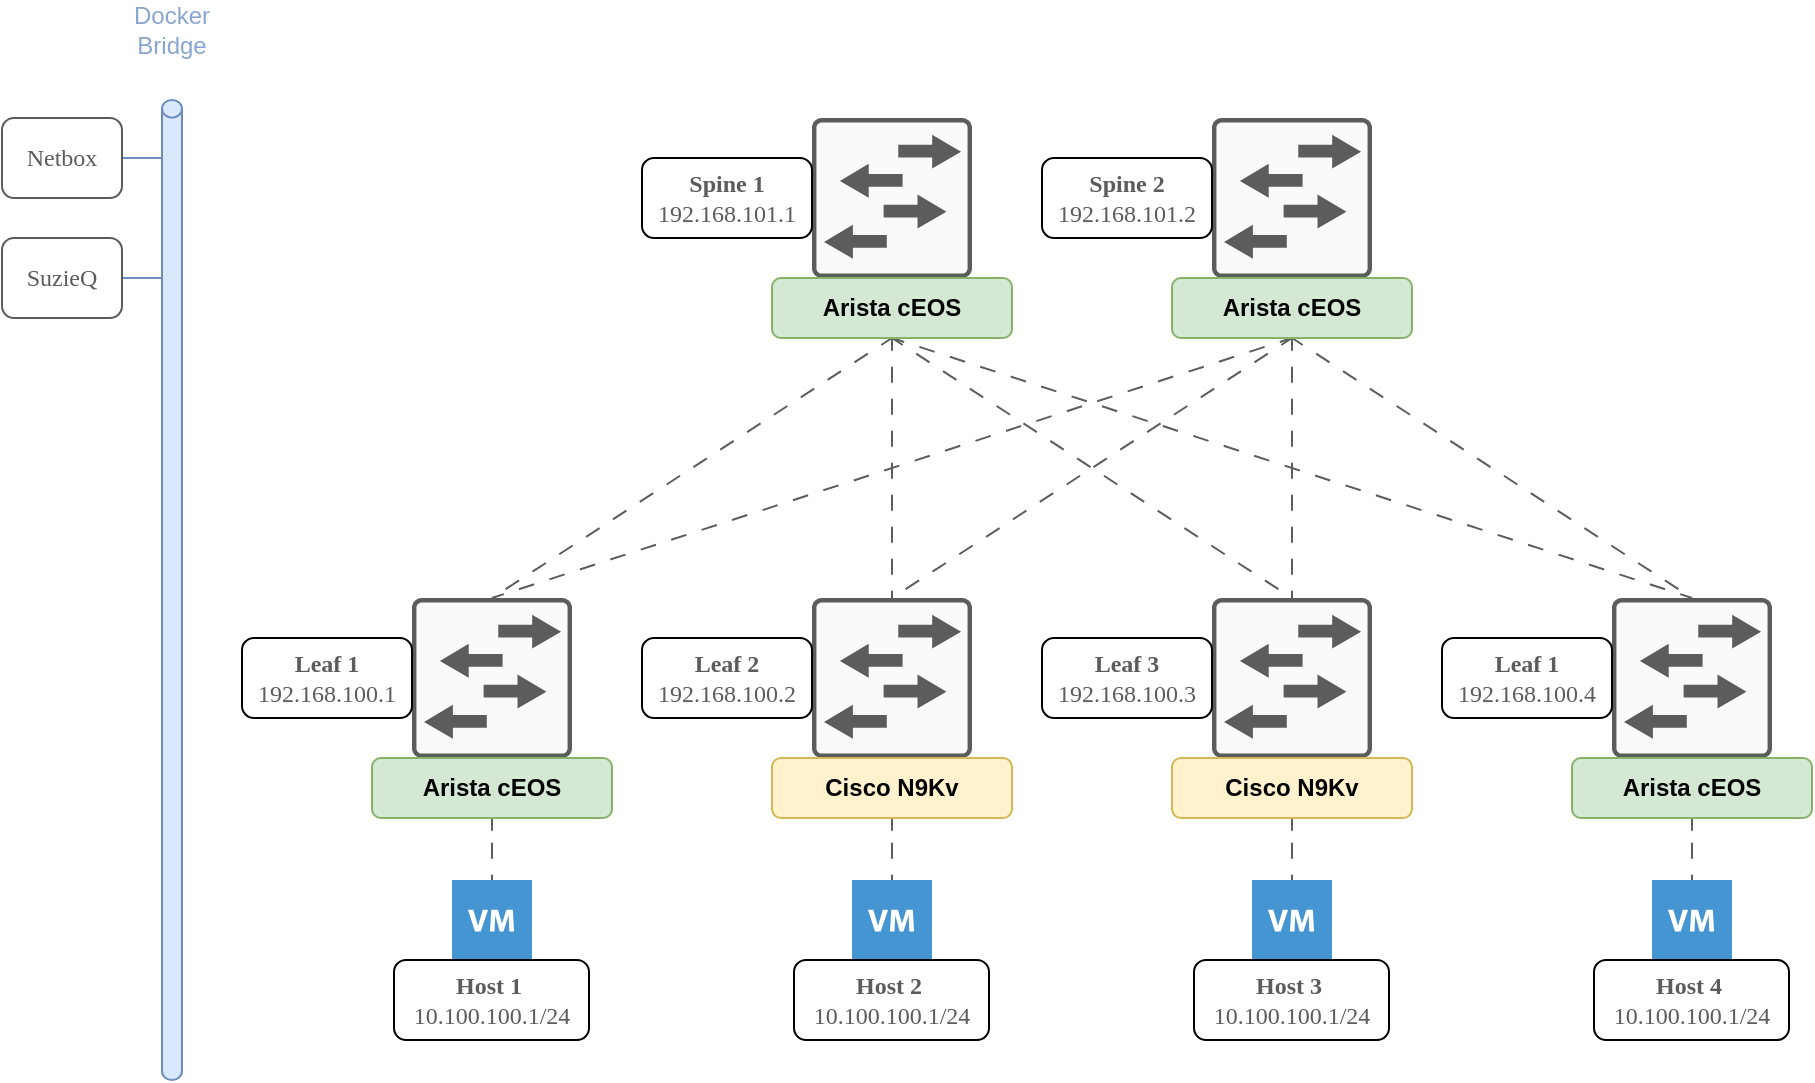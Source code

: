 <mxfile version="21.6.8" type="device">
  <diagram name="Page-1" id="O6sBWOfz2bUCuo58S4gg">
    <mxGraphModel dx="2954" dy="1267" grid="1" gridSize="10" guides="1" tooltips="1" connect="1" arrows="1" fold="1" page="1" pageScale="1" pageWidth="1169" pageHeight="827" math="0" shadow="0">
      <root>
        <mxCell id="0" />
        <mxCell id="1" parent="0" />
        <mxCell id="aTlmoTqcXMnjitFqs7Kw-1" value="" style="sketch=0;points=[[0.015,0.015,0],[0.985,0.015,0],[0.985,0.985,0],[0.015,0.985,0],[0.25,0,0],[0.5,0,0],[0.75,0,0],[1,0.25,0],[1,0.5,0],[1,0.75,0],[0.75,1,0],[0.5,1,0],[0.25,1,0],[0,0.75,0],[0,0.5,0],[0,0.25,0]];verticalLabelPosition=bottom;html=1;verticalAlign=top;aspect=fixed;align=center;pointerEvents=1;shape=mxgraph.cisco19.rect;prIcon=l2_switch;fillColor=#FAFAFA;strokeColor=#5c5c5c;" parent="1" vertex="1">
          <mxGeometry x="445" y="239" width="80" height="80" as="geometry" />
        </mxCell>
        <mxCell id="aTlmoTqcXMnjitFqs7Kw-3" value="" style="sketch=0;points=[[0.015,0.015,0],[0.985,0.015,0],[0.985,0.985,0],[0.015,0.985,0],[0.25,0,0],[0.5,0,0],[0.75,0,0],[1,0.25,0],[1,0.5,0],[1,0.75,0],[0.75,1,0],[0.5,1,0],[0.25,1,0],[0,0.75,0],[0,0.5,0],[0,0.25,0]];verticalLabelPosition=bottom;html=1;verticalAlign=top;aspect=fixed;align=center;pointerEvents=1;shape=mxgraph.cisco19.rect;prIcon=l2_switch;fillColor=#FAFAFA;strokeColor=#5c5c5c;" parent="1" vertex="1">
          <mxGeometry x="645" y="239" width="80" height="80" as="geometry" />
        </mxCell>
        <mxCell id="aTlmoTqcXMnjitFqs7Kw-4" value="" style="sketch=0;points=[[0.015,0.015,0],[0.985,0.015,0],[0.985,0.985,0],[0.015,0.985,0],[0.25,0,0],[0.5,0,0],[0.75,0,0],[1,0.25,0],[1,0.5,0],[1,0.75,0],[0.75,1,0],[0.5,1,0],[0.25,1,0],[0,0.75,0],[0,0.5,0],[0,0.25,0]];verticalLabelPosition=bottom;html=1;verticalAlign=top;aspect=fixed;align=center;pointerEvents=1;shape=mxgraph.cisco19.rect;prIcon=l2_switch;fillColor=#FAFAFA;strokeColor=#5c5c5c;comic=0;" parent="1" vertex="1">
          <mxGeometry x="645" y="479" width="80" height="80" as="geometry" />
        </mxCell>
        <mxCell id="aTlmoTqcXMnjitFqs7Kw-5" value="" style="sketch=0;points=[[0.015,0.015,0],[0.985,0.015,0],[0.985,0.985,0],[0.015,0.985,0],[0.25,0,0],[0.5,0,0],[0.75,0,0],[1,0.25,0],[1,0.5,0],[1,0.75,0],[0.75,1,0],[0.5,1,0],[0.25,1,0],[0,0.75,0],[0,0.5,0],[0,0.25,0]];verticalLabelPosition=bottom;html=1;verticalAlign=top;aspect=fixed;align=center;pointerEvents=1;shape=mxgraph.cisco19.rect;prIcon=l2_switch;fillColor=#FAFAFA;strokeColor=#5c5c5c;" parent="1" vertex="1">
          <mxGeometry x="845" y="479" width="80" height="80" as="geometry" />
        </mxCell>
        <mxCell id="aTlmoTqcXMnjitFqs7Kw-6" value="" style="sketch=0;points=[[0.015,0.015,0],[0.985,0.015,0],[0.985,0.985,0],[0.015,0.985,0],[0.25,0,0],[0.5,0,0],[0.75,0,0],[1,0.25,0],[1,0.5,0],[1,0.75,0],[0.75,1,0],[0.5,1,0],[0.25,1,0],[0,0.75,0],[0,0.5,0],[0,0.25,0]];verticalLabelPosition=bottom;html=1;verticalAlign=top;aspect=fixed;align=center;pointerEvents=1;shape=mxgraph.cisco19.rect;prIcon=l2_switch;fillColor=#FAFAFA;strokeColor=#5c5c5c;" parent="1" vertex="1">
          <mxGeometry x="445" y="479" width="80" height="80" as="geometry" />
        </mxCell>
        <mxCell id="aTlmoTqcXMnjitFqs7Kw-7" value="" style="sketch=0;points=[[0.015,0.015,0],[0.985,0.015,0],[0.985,0.985,0],[0.015,0.985,0],[0.25,0,0],[0.5,0,0],[0.75,0,0],[1,0.25,0],[1,0.5,0],[1,0.75,0],[0.75,1,0],[0.5,1,0],[0.25,1,0],[0,0.75,0],[0,0.5,0],[0,0.25,0]];verticalLabelPosition=bottom;html=1;verticalAlign=top;aspect=fixed;align=center;pointerEvents=1;shape=mxgraph.cisco19.rect;prIcon=l2_switch;fillColor=#FAFAFA;strokeColor=#5c5c5c;" parent="1" vertex="1">
          <mxGeometry x="245" y="479" width="80" height="80" as="geometry" />
        </mxCell>
        <mxCell id="aTlmoTqcXMnjitFqs7Kw-42" style="edgeStyle=orthogonalEdgeStyle;rounded=0;orthogonalLoop=1;jettySize=auto;html=1;exitX=0.5;exitY=1;exitDx=0;exitDy=0;endArrow=none;endFill=0;strokeColor=#5c5c5c;flowAnimation=1;" parent="1" source="aTlmoTqcXMnjitFqs7Kw-8" target="aTlmoTqcXMnjitFqs7Kw-27" edge="1">
          <mxGeometry relative="1" as="geometry" />
        </mxCell>
        <mxCell id="aTlmoTqcXMnjitFqs7Kw-8" value="&lt;b style=&quot;&quot;&gt;Arista cEOS&lt;/b&gt;" style="rounded=1;whiteSpace=wrap;html=1;fillColor=#d5e8d4;strokeColor=#82b366;" parent="1" vertex="1">
          <mxGeometry x="225" y="559" width="120" height="30" as="geometry" />
        </mxCell>
        <mxCell id="aTlmoTqcXMnjitFqs7Kw-23" style="rounded=0;orthogonalLoop=1;jettySize=auto;html=1;exitX=0.5;exitY=1;exitDx=0;exitDy=0;entryX=0.5;entryY=0;entryDx=0;entryDy=0;entryPerimeter=0;endArrow=none;endFill=0;strokeColor=#5c5c5c;flowAnimation=1;" parent="1" source="aTlmoTqcXMnjitFqs7Kw-9" target="aTlmoTqcXMnjitFqs7Kw-7" edge="1">
          <mxGeometry relative="1" as="geometry" />
        </mxCell>
        <mxCell id="aTlmoTqcXMnjitFqs7Kw-24" style="rounded=0;orthogonalLoop=1;jettySize=auto;html=1;exitX=0.5;exitY=1;exitDx=0;exitDy=0;entryX=0.5;entryY=0;entryDx=0;entryDy=0;entryPerimeter=0;endArrow=none;endFill=0;strokeColor=#5c5c5c;flowAnimation=1;" parent="1" source="aTlmoTqcXMnjitFqs7Kw-9" target="aTlmoTqcXMnjitFqs7Kw-6" edge="1">
          <mxGeometry relative="1" as="geometry" />
        </mxCell>
        <mxCell id="aTlmoTqcXMnjitFqs7Kw-25" style="rounded=0;orthogonalLoop=1;jettySize=auto;html=1;exitX=0.5;exitY=1;exitDx=0;exitDy=0;entryX=0.5;entryY=0;entryDx=0;entryDy=0;entryPerimeter=0;endArrow=none;endFill=0;strokeColor=#5c5c5c;flowAnimation=1;" parent="1" source="aTlmoTqcXMnjitFqs7Kw-9" target="aTlmoTqcXMnjitFqs7Kw-4" edge="1">
          <mxGeometry relative="1" as="geometry" />
        </mxCell>
        <mxCell id="aTlmoTqcXMnjitFqs7Kw-26" style="rounded=0;orthogonalLoop=1;jettySize=auto;html=1;exitX=0.5;exitY=1;exitDx=0;exitDy=0;entryX=0.5;entryY=0;entryDx=0;entryDy=0;entryPerimeter=0;endArrow=none;endFill=0;strokeColor=#5c5c5c;flowAnimation=1;" parent="1" source="aTlmoTqcXMnjitFqs7Kw-9" target="aTlmoTqcXMnjitFqs7Kw-5" edge="1">
          <mxGeometry relative="1" as="geometry" />
        </mxCell>
        <mxCell id="aTlmoTqcXMnjitFqs7Kw-9" value="&lt;b style=&quot;&quot;&gt;Arista cEOS&lt;/b&gt;" style="rounded=1;whiteSpace=wrap;html=1;fillColor=#d5e8d4;strokeColor=#82b366;" parent="1" vertex="1">
          <mxGeometry x="625" y="319" width="120" height="30" as="geometry" />
        </mxCell>
        <mxCell id="aTlmoTqcXMnjitFqs7Kw-39" style="edgeStyle=orthogonalEdgeStyle;rounded=0;orthogonalLoop=1;jettySize=auto;html=1;exitX=0.5;exitY=1;exitDx=0;exitDy=0;endArrow=none;endFill=0;strokeColor=#5c5c5c;flowAnimation=1;" parent="1" source="aTlmoTqcXMnjitFqs7Kw-10" target="aTlmoTqcXMnjitFqs7Kw-38" edge="1">
          <mxGeometry relative="1" as="geometry" />
        </mxCell>
        <mxCell id="aTlmoTqcXMnjitFqs7Kw-10" value="&lt;b style=&quot;&quot;&gt;Arista cEOS&lt;/b&gt;" style="rounded=1;whiteSpace=wrap;html=1;fillColor=#d5e8d4;strokeColor=#82b366;" parent="1" vertex="1">
          <mxGeometry x="825" y="559" width="120" height="30" as="geometry" />
        </mxCell>
        <mxCell id="aTlmoTqcXMnjitFqs7Kw-40" style="edgeStyle=orthogonalEdgeStyle;rounded=0;orthogonalLoop=1;jettySize=auto;html=1;exitX=0.5;exitY=1;exitDx=0;exitDy=0;endArrow=none;endFill=0;strokeColor=#5c5c5c;flowAnimation=1;" parent="1" source="aTlmoTqcXMnjitFqs7Kw-11" target="aTlmoTqcXMnjitFqs7Kw-37" edge="1">
          <mxGeometry relative="1" as="geometry" />
        </mxCell>
        <mxCell id="aTlmoTqcXMnjitFqs7Kw-11" value="&lt;b style=&quot;&quot;&gt;Cisco N9Kv&lt;/b&gt;" style="rounded=1;whiteSpace=wrap;html=1;fillColor=#fff2cc;strokeColor=#d6b656;" parent="1" vertex="1">
          <mxGeometry x="625" y="559" width="120" height="30" as="geometry" />
        </mxCell>
        <mxCell id="aTlmoTqcXMnjitFqs7Kw-41" style="edgeStyle=orthogonalEdgeStyle;rounded=0;orthogonalLoop=1;jettySize=auto;html=1;exitX=0.5;exitY=1;exitDx=0;exitDy=0;endArrow=none;endFill=0;strokeColor=#5c5c5c;flowAnimation=1;" parent="1" source="aTlmoTqcXMnjitFqs7Kw-12" target="aTlmoTqcXMnjitFqs7Kw-36" edge="1">
          <mxGeometry relative="1" as="geometry" />
        </mxCell>
        <mxCell id="aTlmoTqcXMnjitFqs7Kw-12" value="&lt;b style=&quot;&quot;&gt;Cisco N9Kv&lt;/b&gt;" style="rounded=1;whiteSpace=wrap;html=1;fillColor=#fff2cc;strokeColor=#d6b656;" parent="1" vertex="1">
          <mxGeometry x="425" y="559" width="120" height="30" as="geometry" />
        </mxCell>
        <mxCell id="aTlmoTqcXMnjitFqs7Kw-19" style="rounded=0;orthogonalLoop=1;jettySize=auto;html=1;exitX=0.5;exitY=1;exitDx=0;exitDy=0;entryX=0.5;entryY=0;entryDx=0;entryDy=0;entryPerimeter=0;endArrow=none;endFill=0;strokeColor=#5c5c5c;flowAnimation=1;" parent="1" source="aTlmoTqcXMnjitFqs7Kw-14" target="aTlmoTqcXMnjitFqs7Kw-7" edge="1">
          <mxGeometry relative="1" as="geometry" />
        </mxCell>
        <mxCell id="aTlmoTqcXMnjitFqs7Kw-20" style="edgeStyle=orthogonalEdgeStyle;rounded=0;orthogonalLoop=1;jettySize=auto;html=1;exitX=0.5;exitY=1;exitDx=0;exitDy=0;entryX=0.5;entryY=0;entryDx=0;entryDy=0;entryPerimeter=0;endArrow=none;endFill=0;strokeColor=#5c5c5c;flowAnimation=1;" parent="1" source="aTlmoTqcXMnjitFqs7Kw-14" target="aTlmoTqcXMnjitFqs7Kw-6" edge="1">
          <mxGeometry relative="1" as="geometry" />
        </mxCell>
        <mxCell id="aTlmoTqcXMnjitFqs7Kw-21" style="rounded=0;orthogonalLoop=1;jettySize=auto;html=1;exitX=0.5;exitY=1;exitDx=0;exitDy=0;entryX=0.5;entryY=0;entryDx=0;entryDy=0;entryPerimeter=0;endArrow=none;endFill=0;strokeColor=#5c5c5c;flowAnimation=1;" parent="1" source="aTlmoTqcXMnjitFqs7Kw-14" target="aTlmoTqcXMnjitFqs7Kw-4" edge="1">
          <mxGeometry relative="1" as="geometry" />
        </mxCell>
        <mxCell id="aTlmoTqcXMnjitFqs7Kw-22" style="rounded=0;orthogonalLoop=1;jettySize=auto;html=1;exitX=0.5;exitY=1;exitDx=0;exitDy=0;entryX=0.5;entryY=0;entryDx=0;entryDy=0;entryPerimeter=0;endArrow=none;endFill=0;strokeColor=#5c5c5c;flowAnimation=1;" parent="1" source="aTlmoTqcXMnjitFqs7Kw-14" target="aTlmoTqcXMnjitFqs7Kw-5" edge="1">
          <mxGeometry relative="1" as="geometry" />
        </mxCell>
        <mxCell id="aTlmoTqcXMnjitFqs7Kw-14" value="&lt;b style=&quot;&quot;&gt;Arista cEOS&lt;/b&gt;" style="rounded=1;whiteSpace=wrap;html=1;fillColor=#d5e8d4;strokeColor=#82b366;" parent="1" vertex="1">
          <mxGeometry x="425" y="319" width="120" height="30" as="geometry" />
        </mxCell>
        <mxCell id="aTlmoTqcXMnjitFqs7Kw-27" value="" style="shadow=0;dashed=0;html=1;strokeColor=none;fillColor=#4495D1;labelPosition=center;verticalLabelPosition=bottom;verticalAlign=top;align=center;outlineConnect=0;shape=mxgraph.veeam.2d.virtual_machine;" parent="1" vertex="1">
          <mxGeometry x="265" y="620" width="40" height="40" as="geometry" />
        </mxCell>
        <mxCell id="aTlmoTqcXMnjitFqs7Kw-30" value="&lt;div style=&quot;&quot;&gt;&lt;b style=&quot;color: rgb(92, 92, 92); font-family: Tahoma; background-color: initial;&quot;&gt;Spine 1&lt;/b&gt;&lt;/div&gt;&lt;font color=&quot;#5c5c5c&quot; face=&quot;Tahoma&quot;&gt;&lt;div style=&quot;&quot;&gt;&lt;span style=&quot;background-color: initial;&quot;&gt;192.168.101.1&lt;/span&gt;&lt;/div&gt;&lt;/font&gt;" style="rounded=1;whiteSpace=wrap;html=1;align=center;" parent="1" vertex="1">
          <mxGeometry x="360" y="259" width="85" height="40" as="geometry" />
        </mxCell>
        <mxCell id="aTlmoTqcXMnjitFqs7Kw-31" value="&lt;div style=&quot;&quot;&gt;&lt;b style=&quot;color: rgb(92, 92, 92); font-family: Tahoma; background-color: initial;&quot;&gt;Spine 2&lt;/b&gt;&lt;/div&gt;&lt;font color=&quot;#5c5c5c&quot; face=&quot;Tahoma&quot;&gt;&lt;div style=&quot;&quot;&gt;&lt;span style=&quot;background-color: initial;&quot;&gt;192.168.101.2&lt;/span&gt;&lt;/div&gt;&lt;/font&gt;" style="rounded=1;whiteSpace=wrap;html=1;align=center;" parent="1" vertex="1">
          <mxGeometry x="560" y="259" width="85" height="40" as="geometry" />
        </mxCell>
        <mxCell id="aTlmoTqcXMnjitFqs7Kw-32" value="&lt;div style=&quot;&quot;&gt;&lt;b style=&quot;color: rgb(92, 92, 92); font-family: Tahoma; background-color: initial;&quot;&gt;Leaf 1&lt;/b&gt;&lt;/div&gt;&lt;font color=&quot;#5c5c5c&quot; face=&quot;Tahoma&quot;&gt;&lt;div style=&quot;&quot;&gt;&lt;span style=&quot;background-color: initial;&quot;&gt;192.168.100.1&lt;/span&gt;&lt;/div&gt;&lt;/font&gt;" style="rounded=1;whiteSpace=wrap;html=1;align=center;" parent="1" vertex="1">
          <mxGeometry x="160" y="499" width="85" height="40" as="geometry" />
        </mxCell>
        <mxCell id="aTlmoTqcXMnjitFqs7Kw-33" value="&lt;div style=&quot;&quot;&gt;&lt;b style=&quot;color: rgb(92, 92, 92); font-family: Tahoma; background-color: initial;&quot;&gt;Leaf 2&lt;/b&gt;&lt;/div&gt;&lt;font color=&quot;#5c5c5c&quot; face=&quot;Tahoma&quot;&gt;&lt;div style=&quot;&quot;&gt;&lt;span style=&quot;background-color: initial;&quot;&gt;192.168.100.2&lt;/span&gt;&lt;/div&gt;&lt;/font&gt;" style="rounded=1;whiteSpace=wrap;html=1;align=center;" parent="1" vertex="1">
          <mxGeometry x="360" y="499" width="85" height="40" as="geometry" />
        </mxCell>
        <mxCell id="aTlmoTqcXMnjitFqs7Kw-34" value="&lt;div style=&quot;&quot;&gt;&lt;b style=&quot;color: rgb(92, 92, 92); font-family: Tahoma; background-color: initial;&quot;&gt;Leaf 3&lt;/b&gt;&lt;/div&gt;&lt;font color=&quot;#5c5c5c&quot; face=&quot;Tahoma&quot;&gt;&lt;div style=&quot;&quot;&gt;&lt;span style=&quot;background-color: initial;&quot;&gt;192.168.100.3&lt;/span&gt;&lt;/div&gt;&lt;/font&gt;" style="rounded=1;whiteSpace=wrap;html=1;align=center;" parent="1" vertex="1">
          <mxGeometry x="560" y="499" width="85" height="40" as="geometry" />
        </mxCell>
        <mxCell id="aTlmoTqcXMnjitFqs7Kw-35" value="&lt;div style=&quot;&quot;&gt;&lt;b style=&quot;color: rgb(92, 92, 92); font-family: Tahoma; background-color: initial;&quot;&gt;Leaf 1&lt;/b&gt;&lt;/div&gt;&lt;font color=&quot;#5c5c5c&quot; face=&quot;Tahoma&quot;&gt;&lt;div style=&quot;&quot;&gt;&lt;span style=&quot;background-color: initial;&quot;&gt;192.168.100.4&lt;/span&gt;&lt;/div&gt;&lt;/font&gt;" style="rounded=1;whiteSpace=wrap;html=1;align=center;" parent="1" vertex="1">
          <mxGeometry x="760" y="499" width="85" height="40" as="geometry" />
        </mxCell>
        <mxCell id="aTlmoTqcXMnjitFqs7Kw-36" value="" style="shadow=0;dashed=0;html=1;strokeColor=none;fillColor=#4495D1;labelPosition=center;verticalLabelPosition=bottom;verticalAlign=top;align=center;outlineConnect=0;shape=mxgraph.veeam.2d.virtual_machine;" parent="1" vertex="1">
          <mxGeometry x="465" y="620" width="40" height="40" as="geometry" />
        </mxCell>
        <mxCell id="aTlmoTqcXMnjitFqs7Kw-37" value="" style="shadow=0;dashed=0;html=1;strokeColor=none;fillColor=#4495D1;labelPosition=center;verticalLabelPosition=bottom;verticalAlign=top;align=center;outlineConnect=0;shape=mxgraph.veeam.2d.virtual_machine;" parent="1" vertex="1">
          <mxGeometry x="665" y="620" width="40" height="40" as="geometry" />
        </mxCell>
        <mxCell id="aTlmoTqcXMnjitFqs7Kw-38" value="" style="shadow=0;dashed=0;html=1;strokeColor=none;fillColor=#4495D1;labelPosition=center;verticalLabelPosition=bottom;verticalAlign=top;align=center;outlineConnect=0;shape=mxgraph.veeam.2d.virtual_machine;" parent="1" vertex="1">
          <mxGeometry x="865" y="620" width="40" height="40" as="geometry" />
        </mxCell>
        <mxCell id="aTlmoTqcXMnjitFqs7Kw-43" value="&lt;div style=&quot;&quot;&gt;&lt;font face=&quot;Tahoma&quot; color=&quot;#5c5c5c&quot;&gt;&lt;b&gt;Host 1&amp;nbsp;&lt;/b&gt;&lt;/font&gt;&lt;/div&gt;&lt;div style=&quot;&quot;&gt;&lt;font face=&quot;Tahoma&quot; color=&quot;#5c5c5c&quot;&gt;10.100.100.1/24&lt;/font&gt;&lt;/div&gt;" style="rounded=1;whiteSpace=wrap;html=1;align=center;" parent="1" vertex="1">
          <mxGeometry x="236" y="660" width="97.5" height="40" as="geometry" />
        </mxCell>
        <mxCell id="aTlmoTqcXMnjitFqs7Kw-44" value="&lt;div style=&quot;&quot;&gt;&lt;font face=&quot;Tahoma&quot; color=&quot;#5c5c5c&quot;&gt;&lt;b&gt;Host 2&amp;nbsp;&lt;/b&gt;&lt;/font&gt;&lt;/div&gt;&lt;div style=&quot;&quot;&gt;&lt;font face=&quot;Tahoma&quot; color=&quot;#5c5c5c&quot;&gt;10.100.100.1/24&lt;/font&gt;&lt;/div&gt;" style="rounded=1;whiteSpace=wrap;html=1;align=center;" parent="1" vertex="1">
          <mxGeometry x="436" y="660" width="97.5" height="40" as="geometry" />
        </mxCell>
        <mxCell id="aTlmoTqcXMnjitFqs7Kw-45" value="&lt;div style=&quot;&quot;&gt;&lt;font face=&quot;Tahoma&quot; color=&quot;#5c5c5c&quot;&gt;&lt;b&gt;Host 3&amp;nbsp;&lt;/b&gt;&lt;/font&gt;&lt;/div&gt;&lt;div style=&quot;&quot;&gt;&lt;font face=&quot;Tahoma&quot; color=&quot;#5c5c5c&quot;&gt;10.100.100.1/24&lt;/font&gt;&lt;/div&gt;" style="rounded=1;whiteSpace=wrap;html=1;align=center;" parent="1" vertex="1">
          <mxGeometry x="636" y="660" width="97.5" height="40" as="geometry" />
        </mxCell>
        <mxCell id="aTlmoTqcXMnjitFqs7Kw-46" value="&lt;div style=&quot;&quot;&gt;&lt;font face=&quot;Tahoma&quot; color=&quot;#5c5c5c&quot;&gt;&lt;b&gt;Host 4&amp;nbsp;&lt;/b&gt;&lt;/font&gt;&lt;/div&gt;&lt;div style=&quot;&quot;&gt;&lt;font face=&quot;Tahoma&quot; color=&quot;#5c5c5c&quot;&gt;10.100.100.1/24&lt;/font&gt;&lt;/div&gt;" style="rounded=1;whiteSpace=wrap;html=1;align=center;" parent="1" vertex="1">
          <mxGeometry x="836" y="660" width="97.5" height="40" as="geometry" />
        </mxCell>
        <mxCell id="iRoN0Qlv0NIkLaMQXTU7-1" value="" style="shape=cylinder3;whiteSpace=wrap;html=1;boundedLbl=1;backgroundOutline=1;size=4.416;strokeColor=#6c8ebf;fillColor=#dae8fc;" parent="1" vertex="1">
          <mxGeometry x="120" y="230" width="10" height="490" as="geometry" />
        </mxCell>
        <mxCell id="3aydak7BYhucDwHMAP_l-5" style="edgeStyle=orthogonalEdgeStyle;rounded=0;orthogonalLoop=1;jettySize=auto;html=1;exitX=1;exitY=0.5;exitDx=0;exitDy=0;entryX=0;entryY=0.059;entryDx=0;entryDy=0;entryPerimeter=0;endArrow=none;endFill=0;strokeColor=#6c8ebf;fillColor=#dae8fc;" parent="1" source="3aydak7BYhucDwHMAP_l-2" target="iRoN0Qlv0NIkLaMQXTU7-1" edge="1">
          <mxGeometry relative="1" as="geometry" />
        </mxCell>
        <mxCell id="3aydak7BYhucDwHMAP_l-2" value="&lt;font face=&quot;Tahoma&quot; color=&quot;#5c5c5c&quot;&gt;Netbox&lt;/font&gt;" style="rounded=1;whiteSpace=wrap;html=1;strokeColor=#5c5c5c;" parent="1" vertex="1">
          <mxGeometry x="40" y="239" width="60" height="40" as="geometry" />
        </mxCell>
        <mxCell id="3aydak7BYhucDwHMAP_l-6" style="edgeStyle=orthogonalEdgeStyle;rounded=0;orthogonalLoop=1;jettySize=auto;html=1;exitX=1;exitY=0.5;exitDx=0;exitDy=0;entryX=0;entryY=0.181;entryDx=0;entryDy=0;entryPerimeter=0;strokeColor=#6c8ebf;endArrow=none;endFill=0;fillColor=#dae8fc;" parent="1" source="3aydak7BYhucDwHMAP_l-3" target="iRoN0Qlv0NIkLaMQXTU7-1" edge="1">
          <mxGeometry relative="1" as="geometry" />
        </mxCell>
        <mxCell id="3aydak7BYhucDwHMAP_l-3" value="&lt;font face=&quot;Tahoma&quot; color=&quot;#5c5c5c&quot;&gt;SuzieQ&lt;/font&gt;" style="rounded=1;whiteSpace=wrap;html=1;strokeColor=#5c5c5c;" parent="1" vertex="1">
          <mxGeometry x="40" y="299" width="60" height="40" as="geometry" />
        </mxCell>
        <mxCell id="3aydak7BYhucDwHMAP_l-7" value="&lt;font color=&quot;#8aa6cf&quot;&gt;Docker Bridge&lt;/font&gt;" style="text;html=1;strokeColor=none;fillColor=none;align=center;verticalAlign=middle;whiteSpace=wrap;rounded=0;" parent="1" vertex="1">
          <mxGeometry x="95" y="180" width="60" height="30" as="geometry" />
        </mxCell>
      </root>
    </mxGraphModel>
  </diagram>
</mxfile>
